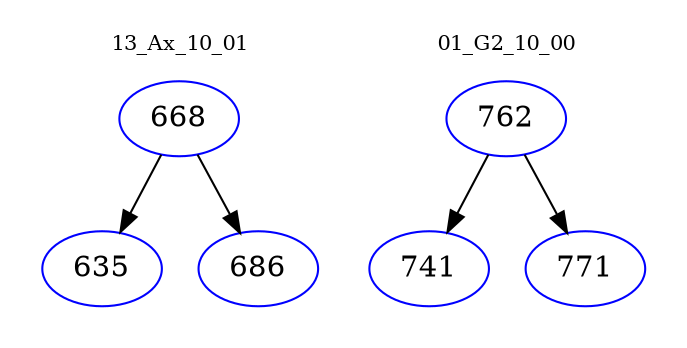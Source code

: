 digraph{
subgraph cluster_0 {
color = white
label = "13_Ax_10_01";
fontsize=10;
T0_668 [label="668", color="blue"]
T0_668 -> T0_635 [color="black"]
T0_635 [label="635", color="blue"]
T0_668 -> T0_686 [color="black"]
T0_686 [label="686", color="blue"]
}
subgraph cluster_1 {
color = white
label = "01_G2_10_00";
fontsize=10;
T1_762 [label="762", color="blue"]
T1_762 -> T1_741 [color="black"]
T1_741 [label="741", color="blue"]
T1_762 -> T1_771 [color="black"]
T1_771 [label="771", color="blue"]
}
}
